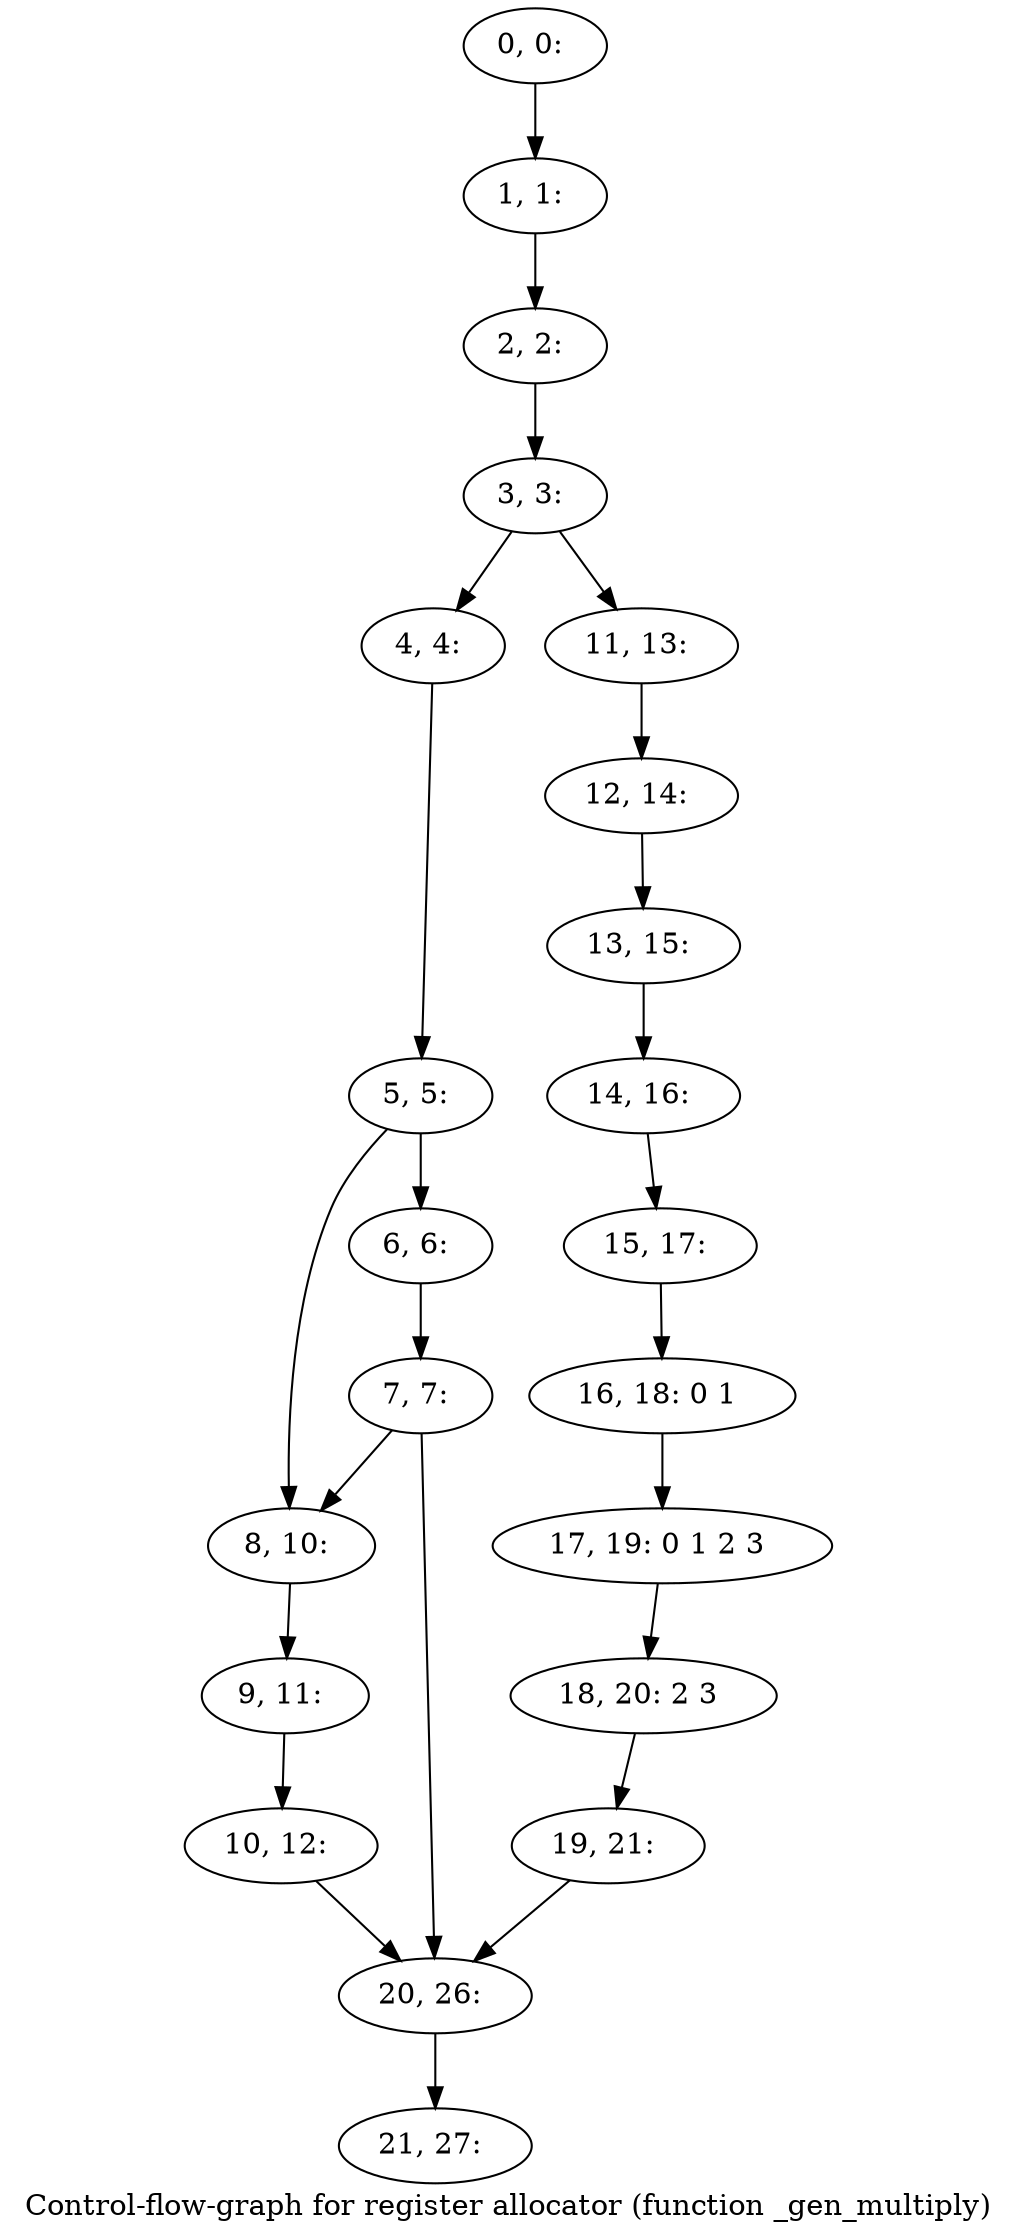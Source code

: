 digraph G {
graph [label="Control-flow-graph for register allocator (function _gen_multiply)"]
0[label="0, 0: "];
1[label="1, 1: "];
2[label="2, 2: "];
3[label="3, 3: "];
4[label="4, 4: "];
5[label="5, 5: "];
6[label="6, 6: "];
7[label="7, 7: "];
8[label="8, 10: "];
9[label="9, 11: "];
10[label="10, 12: "];
11[label="11, 13: "];
12[label="12, 14: "];
13[label="13, 15: "];
14[label="14, 16: "];
15[label="15, 17: "];
16[label="16, 18: 0 1 "];
17[label="17, 19: 0 1 2 3 "];
18[label="18, 20: 2 3 "];
19[label="19, 21: "];
20[label="20, 26: "];
21[label="21, 27: "];
0->1 ;
1->2 ;
2->3 ;
3->4 ;
3->11 ;
4->5 ;
5->6 ;
5->8 ;
6->7 ;
7->8 ;
7->20 ;
8->9 ;
9->10 ;
10->20 ;
11->12 ;
12->13 ;
13->14 ;
14->15 ;
15->16 ;
16->17 ;
17->18 ;
18->19 ;
19->20 ;
20->21 ;
}
